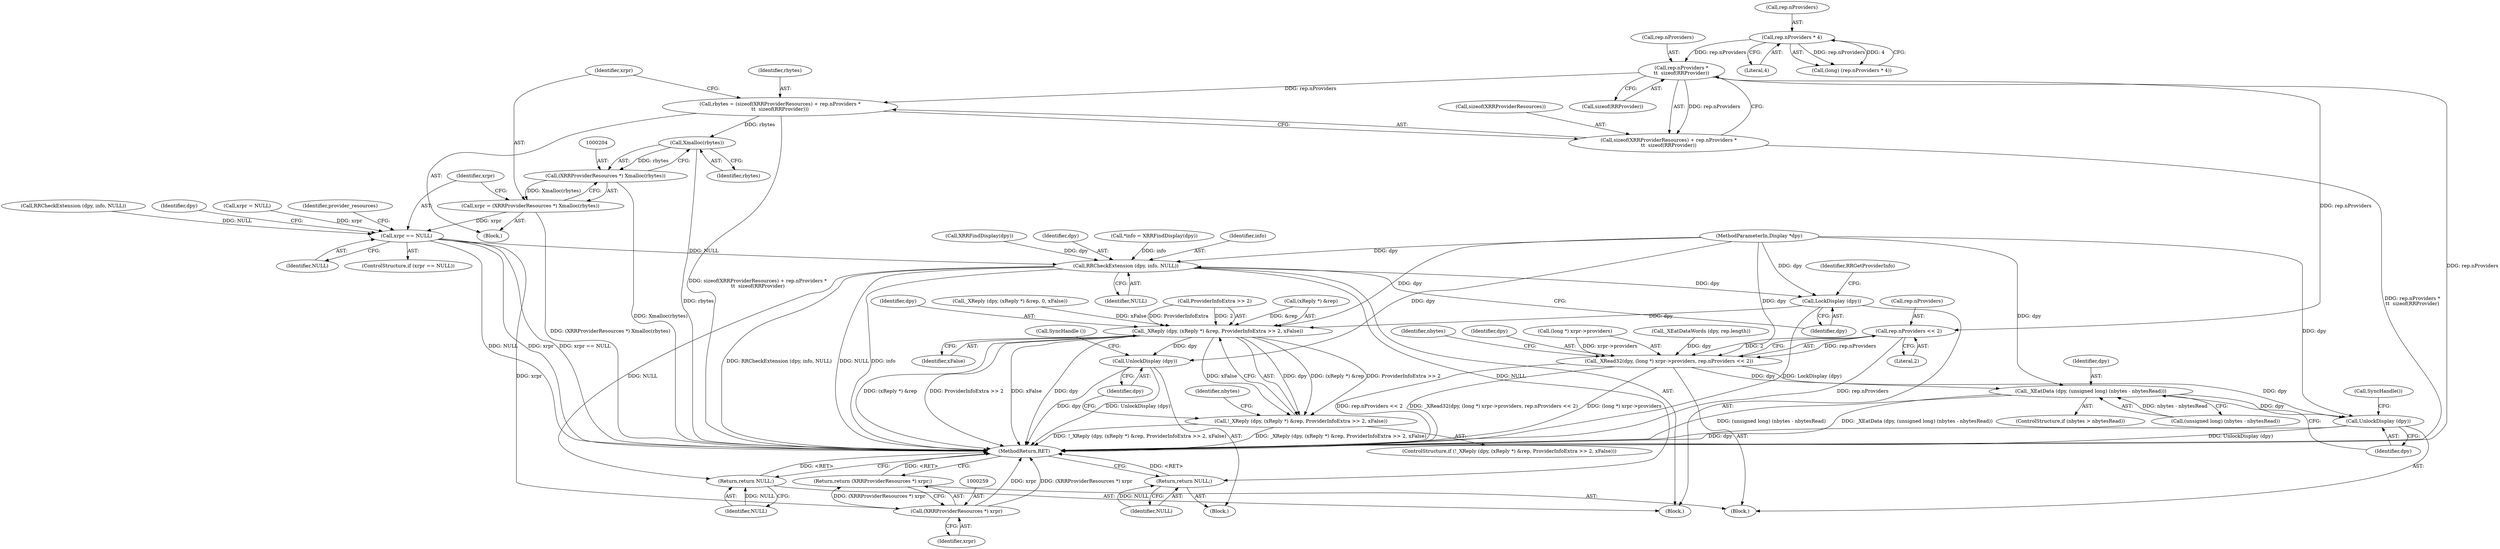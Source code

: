 digraph "0_libXrandr_a0df3e1c7728205e5c7650b2e6dce684139254a6_1@API" {
"1000195" [label="(Call,rep.nProviders *\n\t\t  sizeof(RRProvider))"];
"1000185" [label="(Call,rep.nProviders * 4)"];
"1000190" [label="(Call,rbytes = (sizeof(XRRProviderResources) + rep.nProviders *\n\t\t  sizeof(RRProvider)))"];
"1000205" [label="(Call,Xmalloc(rbytes))"];
"1000203" [label="(Call,(XRRProviderResources *) Xmalloc(rbytes))"];
"1000201" [label="(Call,xrpr = (XRRProviderResources *) Xmalloc(rbytes))"];
"1000222" [label="(Call,xrpr == NULL)"];
"1000258" [label="(Call,(XRRProviderResources *) xrpr)"];
"1000257" [label="(Return,return (XRRProviderResources *) xrpr;)"];
"1000276" [label="(Call,RRCheckExtension (dpy, info, NULL))"];
"1000280" [label="(Call,LockDisplay (dpy))"];
"1000313" [label="(Call,_XReply (dpy, (xReply *) &rep, ProviderInfoExtra >> 2, xFalse))"];
"1000312" [label="(Call,!_XReply (dpy, (xReply *) &rep, ProviderInfoExtra >> 2, xFalse))"];
"1000324" [label="(Call,UnlockDisplay (dpy))"];
"1000327" [label="(Return,return NULL;)"];
"1000369" [label="(Return,return NULL;)"];
"1000192" [label="(Call,sizeof(XRRProviderResources) + rep.nProviders *\n\t\t  sizeof(RRProvider))"];
"1000238" [label="(Call,rep.nProviders << 2)"];
"1000231" [label="(Call,_XRead32(dpy, (long *) xrpr->providers, rep.nProviders << 2))"];
"1000247" [label="(Call,_XEatData (dpy, (unsigned long) (nbytes - nbytesRead)))"];
"1000254" [label="(Call,UnlockDisplay (dpy))"];
"1000185" [label="(Call,rep.nProviders * 4)"];
"1000268" [label="(Call,XRRFindDisplay(dpy))"];
"1000324" [label="(Call,UnlockDisplay (dpy))"];
"1000224" [label="(Identifier,NULL)"];
"1000263" [label="(Identifier,provider_resources)"];
"1000103" [label="(MethodParameterIn,Display *dpy)"];
"1000370" [label="(Identifier,NULL)"];
"1000249" [label="(Call,(unsigned long) (nbytes - nbytesRead))"];
"1000245" [label="(Identifier,nbytes)"];
"1000191" [label="(Identifier,rbytes)"];
"1000243" [label="(ControlStructure,if (nbytes > nbytesRead))"];
"1000225" [label="(Block,)"];
"1000311" [label="(ControlStructure,if (!_XReply (dpy, (xReply *) &rep, ProviderInfoExtra >> 2, xFalse)))"];
"1000326" [label="(Call,SyncHandle ())"];
"1000255" [label="(Identifier,dpy)"];
"1000201" [label="(Call,xrpr = (XRRProviderResources *) Xmalloc(rbytes))"];
"1000257" [label="(Return,return (XRRProviderResources *) xrpr;)"];
"1000315" [label="(Call,(xReply *) &rep)"];
"1000279" [label="(Identifier,NULL)"];
"1000280" [label="(Call,LockDisplay (dpy))"];
"1000199" [label="(Call,sizeof(RRProvider))"];
"1000277" [label="(Identifier,dpy)"];
"1000328" [label="(Identifier,NULL)"];
"1000266" [label="(Call,*info = XRRFindDisplay(dpy))"];
"1000189" [label="(Literal,4)"];
"1000232" [label="(Identifier,dpy)"];
"1000247" [label="(Call,_XEatData (dpy, (unsigned long) (nbytes - nbytesRead)))"];
"1000203" [label="(Call,(XRRProviderResources *) Xmalloc(rbytes))"];
"1000256" [label="(Call,SyncHandle())"];
"1000192" [label="(Call,sizeof(XRRProviderResources) + rep.nProviders *\n\t\t  sizeof(RRProvider))"];
"1000281" [label="(Identifier,dpy)"];
"1000283" [label="(Identifier,RRGetProviderInfo)"];
"1000242" [label="(Literal,2)"];
"1000314" [label="(Identifier,dpy)"];
"1000264" [label="(Block,)"];
"1000254" [label="(Call,UnlockDisplay (dpy))"];
"1000330" [label="(Identifier,nbytes)"];
"1000205" [label="(Call,Xmalloc(rbytes))"];
"1000196" [label="(Call,rep.nProviders)"];
"1000206" [label="(Identifier,rbytes)"];
"1000322" [label="(Identifier,xFalse)"];
"1000239" [label="(Call,rep.nProviders)"];
"1000312" [label="(Call,!_XReply (dpy, (xReply *) &rep, ProviderInfoExtra >> 2, xFalse))"];
"1000258" [label="(Call,(XRRProviderResources *) xrpr)"];
"1000117" [label="(Call,RRCheckExtension (dpy, info, NULL))"];
"1000323" [label="(Block,)"];
"1000260" [label="(Identifier,xrpr)"];
"1000278" [label="(Identifier,info)"];
"1000190" [label="(Call,rbytes = (sizeof(XRRProviderResources) + rep.nProviders *\n\t\t  sizeof(RRProvider)))"];
"1000195" [label="(Call,rep.nProviders *\n\t\t  sizeof(RRProvider))"];
"1000222" [label="(Call,xrpr == NULL)"];
"1000369" [label="(Return,return NULL;)"];
"1000186" [label="(Call,rep.nProviders)"];
"1000233" [label="(Call,(long *) xrpr->providers)"];
"1000238" [label="(Call,rep.nProviders << 2)"];
"1000327" [label="(Return,return NULL;)"];
"1000227" [label="(Identifier,dpy)"];
"1000218" [label="(Call,xrpr = NULL)"];
"1000313" [label="(Call,_XReply (dpy, (xReply *) &rep, ProviderInfoExtra >> 2, xFalse))"];
"1000147" [label="(Call,_XReply (dpy, (xReply *) &rep, 0, xFalse))"];
"1000183" [label="(Call,(long) (rep.nProviders * 4))"];
"1000223" [label="(Identifier,xrpr)"];
"1000325" [label="(Identifier,dpy)"];
"1000193" [label="(Call,sizeof(XRRProviderResources))"];
"1000319" [label="(Call,ProviderInfoExtra >> 2)"];
"1000221" [label="(ControlStructure,if (xrpr == NULL))"];
"1000591" [label="(MethodReturn,RET)"];
"1000276" [label="(Call,RRCheckExtension (dpy, info, NULL))"];
"1000226" [label="(Call,_XEatDataWords (dpy, rep.length))"];
"1000171" [label="(Block,)"];
"1000231" [label="(Call,_XRead32(dpy, (long *) xrpr->providers, rep.nProviders << 2))"];
"1000202" [label="(Identifier,xrpr)"];
"1000248" [label="(Identifier,dpy)"];
"1000195" -> "1000192"  [label="AST: "];
"1000195" -> "1000199"  [label="CFG: "];
"1000196" -> "1000195"  [label="AST: "];
"1000199" -> "1000195"  [label="AST: "];
"1000192" -> "1000195"  [label="CFG: "];
"1000195" -> "1000591"  [label="DDG: rep.nProviders"];
"1000195" -> "1000190"  [label="DDG: rep.nProviders"];
"1000195" -> "1000192"  [label="DDG: rep.nProviders"];
"1000185" -> "1000195"  [label="DDG: rep.nProviders"];
"1000195" -> "1000238"  [label="DDG: rep.nProviders"];
"1000185" -> "1000183"  [label="AST: "];
"1000185" -> "1000189"  [label="CFG: "];
"1000186" -> "1000185"  [label="AST: "];
"1000189" -> "1000185"  [label="AST: "];
"1000183" -> "1000185"  [label="CFG: "];
"1000185" -> "1000183"  [label="DDG: rep.nProviders"];
"1000185" -> "1000183"  [label="DDG: 4"];
"1000190" -> "1000171"  [label="AST: "];
"1000190" -> "1000192"  [label="CFG: "];
"1000191" -> "1000190"  [label="AST: "];
"1000192" -> "1000190"  [label="AST: "];
"1000202" -> "1000190"  [label="CFG: "];
"1000190" -> "1000591"  [label="DDG: sizeof(XRRProviderResources) + rep.nProviders *\n\t\t  sizeof(RRProvider)"];
"1000190" -> "1000205"  [label="DDG: rbytes"];
"1000205" -> "1000203"  [label="AST: "];
"1000205" -> "1000206"  [label="CFG: "];
"1000206" -> "1000205"  [label="AST: "];
"1000203" -> "1000205"  [label="CFG: "];
"1000205" -> "1000591"  [label="DDG: rbytes"];
"1000205" -> "1000203"  [label="DDG: rbytes"];
"1000203" -> "1000201"  [label="AST: "];
"1000204" -> "1000203"  [label="AST: "];
"1000201" -> "1000203"  [label="CFG: "];
"1000203" -> "1000591"  [label="DDG: Xmalloc(rbytes)"];
"1000203" -> "1000201"  [label="DDG: Xmalloc(rbytes)"];
"1000201" -> "1000171"  [label="AST: "];
"1000202" -> "1000201"  [label="AST: "];
"1000223" -> "1000201"  [label="CFG: "];
"1000201" -> "1000591"  [label="DDG: (XRRProviderResources *) Xmalloc(rbytes)"];
"1000201" -> "1000222"  [label="DDG: xrpr"];
"1000222" -> "1000221"  [label="AST: "];
"1000222" -> "1000224"  [label="CFG: "];
"1000223" -> "1000222"  [label="AST: "];
"1000224" -> "1000222"  [label="AST: "];
"1000227" -> "1000222"  [label="CFG: "];
"1000263" -> "1000222"  [label="CFG: "];
"1000222" -> "1000591"  [label="DDG: xrpr"];
"1000222" -> "1000591"  [label="DDG: xrpr == NULL"];
"1000222" -> "1000591"  [label="DDG: NULL"];
"1000218" -> "1000222"  [label="DDG: xrpr"];
"1000117" -> "1000222"  [label="DDG: NULL"];
"1000222" -> "1000258"  [label="DDG: xrpr"];
"1000222" -> "1000276"  [label="DDG: NULL"];
"1000258" -> "1000257"  [label="AST: "];
"1000258" -> "1000260"  [label="CFG: "];
"1000259" -> "1000258"  [label="AST: "];
"1000260" -> "1000258"  [label="AST: "];
"1000257" -> "1000258"  [label="CFG: "];
"1000258" -> "1000591"  [label="DDG: xrpr"];
"1000258" -> "1000591"  [label="DDG: (XRRProviderResources *) xrpr"];
"1000258" -> "1000257"  [label="DDG: (XRRProviderResources *) xrpr"];
"1000257" -> "1000225"  [label="AST: "];
"1000591" -> "1000257"  [label="CFG: "];
"1000257" -> "1000591"  [label="DDG: <RET>"];
"1000276" -> "1000264"  [label="AST: "];
"1000276" -> "1000279"  [label="CFG: "];
"1000277" -> "1000276"  [label="AST: "];
"1000278" -> "1000276"  [label="AST: "];
"1000279" -> "1000276"  [label="AST: "];
"1000281" -> "1000276"  [label="CFG: "];
"1000276" -> "1000591"  [label="DDG: info"];
"1000276" -> "1000591"  [label="DDG: RRCheckExtension (dpy, info, NULL)"];
"1000276" -> "1000591"  [label="DDG: NULL"];
"1000268" -> "1000276"  [label="DDG: dpy"];
"1000103" -> "1000276"  [label="DDG: dpy"];
"1000266" -> "1000276"  [label="DDG: info"];
"1000276" -> "1000280"  [label="DDG: dpy"];
"1000276" -> "1000327"  [label="DDG: NULL"];
"1000276" -> "1000369"  [label="DDG: NULL"];
"1000280" -> "1000264"  [label="AST: "];
"1000280" -> "1000281"  [label="CFG: "];
"1000281" -> "1000280"  [label="AST: "];
"1000283" -> "1000280"  [label="CFG: "];
"1000280" -> "1000591"  [label="DDG: LockDisplay (dpy)"];
"1000103" -> "1000280"  [label="DDG: dpy"];
"1000280" -> "1000313"  [label="DDG: dpy"];
"1000313" -> "1000312"  [label="AST: "];
"1000313" -> "1000322"  [label="CFG: "];
"1000314" -> "1000313"  [label="AST: "];
"1000315" -> "1000313"  [label="AST: "];
"1000319" -> "1000313"  [label="AST: "];
"1000322" -> "1000313"  [label="AST: "];
"1000312" -> "1000313"  [label="CFG: "];
"1000313" -> "1000591"  [label="DDG: (xReply *) &rep"];
"1000313" -> "1000591"  [label="DDG: ProviderInfoExtra >> 2"];
"1000313" -> "1000591"  [label="DDG: xFalse"];
"1000313" -> "1000591"  [label="DDG: dpy"];
"1000313" -> "1000312"  [label="DDG: dpy"];
"1000313" -> "1000312"  [label="DDG: (xReply *) &rep"];
"1000313" -> "1000312"  [label="DDG: ProviderInfoExtra >> 2"];
"1000313" -> "1000312"  [label="DDG: xFalse"];
"1000103" -> "1000313"  [label="DDG: dpy"];
"1000315" -> "1000313"  [label="DDG: &rep"];
"1000319" -> "1000313"  [label="DDG: ProviderInfoExtra"];
"1000319" -> "1000313"  [label="DDG: 2"];
"1000147" -> "1000313"  [label="DDG: xFalse"];
"1000313" -> "1000324"  [label="DDG: dpy"];
"1000312" -> "1000311"  [label="AST: "];
"1000325" -> "1000312"  [label="CFG: "];
"1000330" -> "1000312"  [label="CFG: "];
"1000312" -> "1000591"  [label="DDG: !_XReply (dpy, (xReply *) &rep, ProviderInfoExtra >> 2, xFalse)"];
"1000312" -> "1000591"  [label="DDG: _XReply (dpy, (xReply *) &rep, ProviderInfoExtra >> 2, xFalse)"];
"1000324" -> "1000323"  [label="AST: "];
"1000324" -> "1000325"  [label="CFG: "];
"1000325" -> "1000324"  [label="AST: "];
"1000326" -> "1000324"  [label="CFG: "];
"1000324" -> "1000591"  [label="DDG: UnlockDisplay (dpy)"];
"1000324" -> "1000591"  [label="DDG: dpy"];
"1000103" -> "1000324"  [label="DDG: dpy"];
"1000327" -> "1000323"  [label="AST: "];
"1000327" -> "1000328"  [label="CFG: "];
"1000328" -> "1000327"  [label="AST: "];
"1000591" -> "1000327"  [label="CFG: "];
"1000327" -> "1000591"  [label="DDG: <RET>"];
"1000328" -> "1000327"  [label="DDG: NULL"];
"1000369" -> "1000264"  [label="AST: "];
"1000369" -> "1000370"  [label="CFG: "];
"1000370" -> "1000369"  [label="AST: "];
"1000591" -> "1000369"  [label="CFG: "];
"1000369" -> "1000591"  [label="DDG: <RET>"];
"1000370" -> "1000369"  [label="DDG: NULL"];
"1000193" -> "1000192"  [label="AST: "];
"1000192" -> "1000591"  [label="DDG: rep.nProviders *\n\t\t  sizeof(RRProvider)"];
"1000238" -> "1000231"  [label="AST: "];
"1000238" -> "1000242"  [label="CFG: "];
"1000239" -> "1000238"  [label="AST: "];
"1000242" -> "1000238"  [label="AST: "];
"1000231" -> "1000238"  [label="CFG: "];
"1000238" -> "1000591"  [label="DDG: rep.nProviders"];
"1000238" -> "1000231"  [label="DDG: rep.nProviders"];
"1000238" -> "1000231"  [label="DDG: 2"];
"1000231" -> "1000225"  [label="AST: "];
"1000232" -> "1000231"  [label="AST: "];
"1000233" -> "1000231"  [label="AST: "];
"1000245" -> "1000231"  [label="CFG: "];
"1000231" -> "1000591"  [label="DDG: (long *) xrpr->providers"];
"1000231" -> "1000591"  [label="DDG: rep.nProviders << 2"];
"1000231" -> "1000591"  [label="DDG: _XRead32(dpy, (long *) xrpr->providers, rep.nProviders << 2)"];
"1000226" -> "1000231"  [label="DDG: dpy"];
"1000103" -> "1000231"  [label="DDG: dpy"];
"1000233" -> "1000231"  [label="DDG: xrpr->providers"];
"1000231" -> "1000247"  [label="DDG: dpy"];
"1000231" -> "1000254"  [label="DDG: dpy"];
"1000247" -> "1000243"  [label="AST: "];
"1000247" -> "1000249"  [label="CFG: "];
"1000248" -> "1000247"  [label="AST: "];
"1000249" -> "1000247"  [label="AST: "];
"1000255" -> "1000247"  [label="CFG: "];
"1000247" -> "1000591"  [label="DDG: _XEatData (dpy, (unsigned long) (nbytes - nbytesRead))"];
"1000247" -> "1000591"  [label="DDG: (unsigned long) (nbytes - nbytesRead)"];
"1000103" -> "1000247"  [label="DDG: dpy"];
"1000249" -> "1000247"  [label="DDG: nbytes - nbytesRead"];
"1000247" -> "1000254"  [label="DDG: dpy"];
"1000254" -> "1000225"  [label="AST: "];
"1000254" -> "1000255"  [label="CFG: "];
"1000255" -> "1000254"  [label="AST: "];
"1000256" -> "1000254"  [label="CFG: "];
"1000254" -> "1000591"  [label="DDG: dpy"];
"1000254" -> "1000591"  [label="DDG: UnlockDisplay (dpy)"];
"1000103" -> "1000254"  [label="DDG: dpy"];
}
